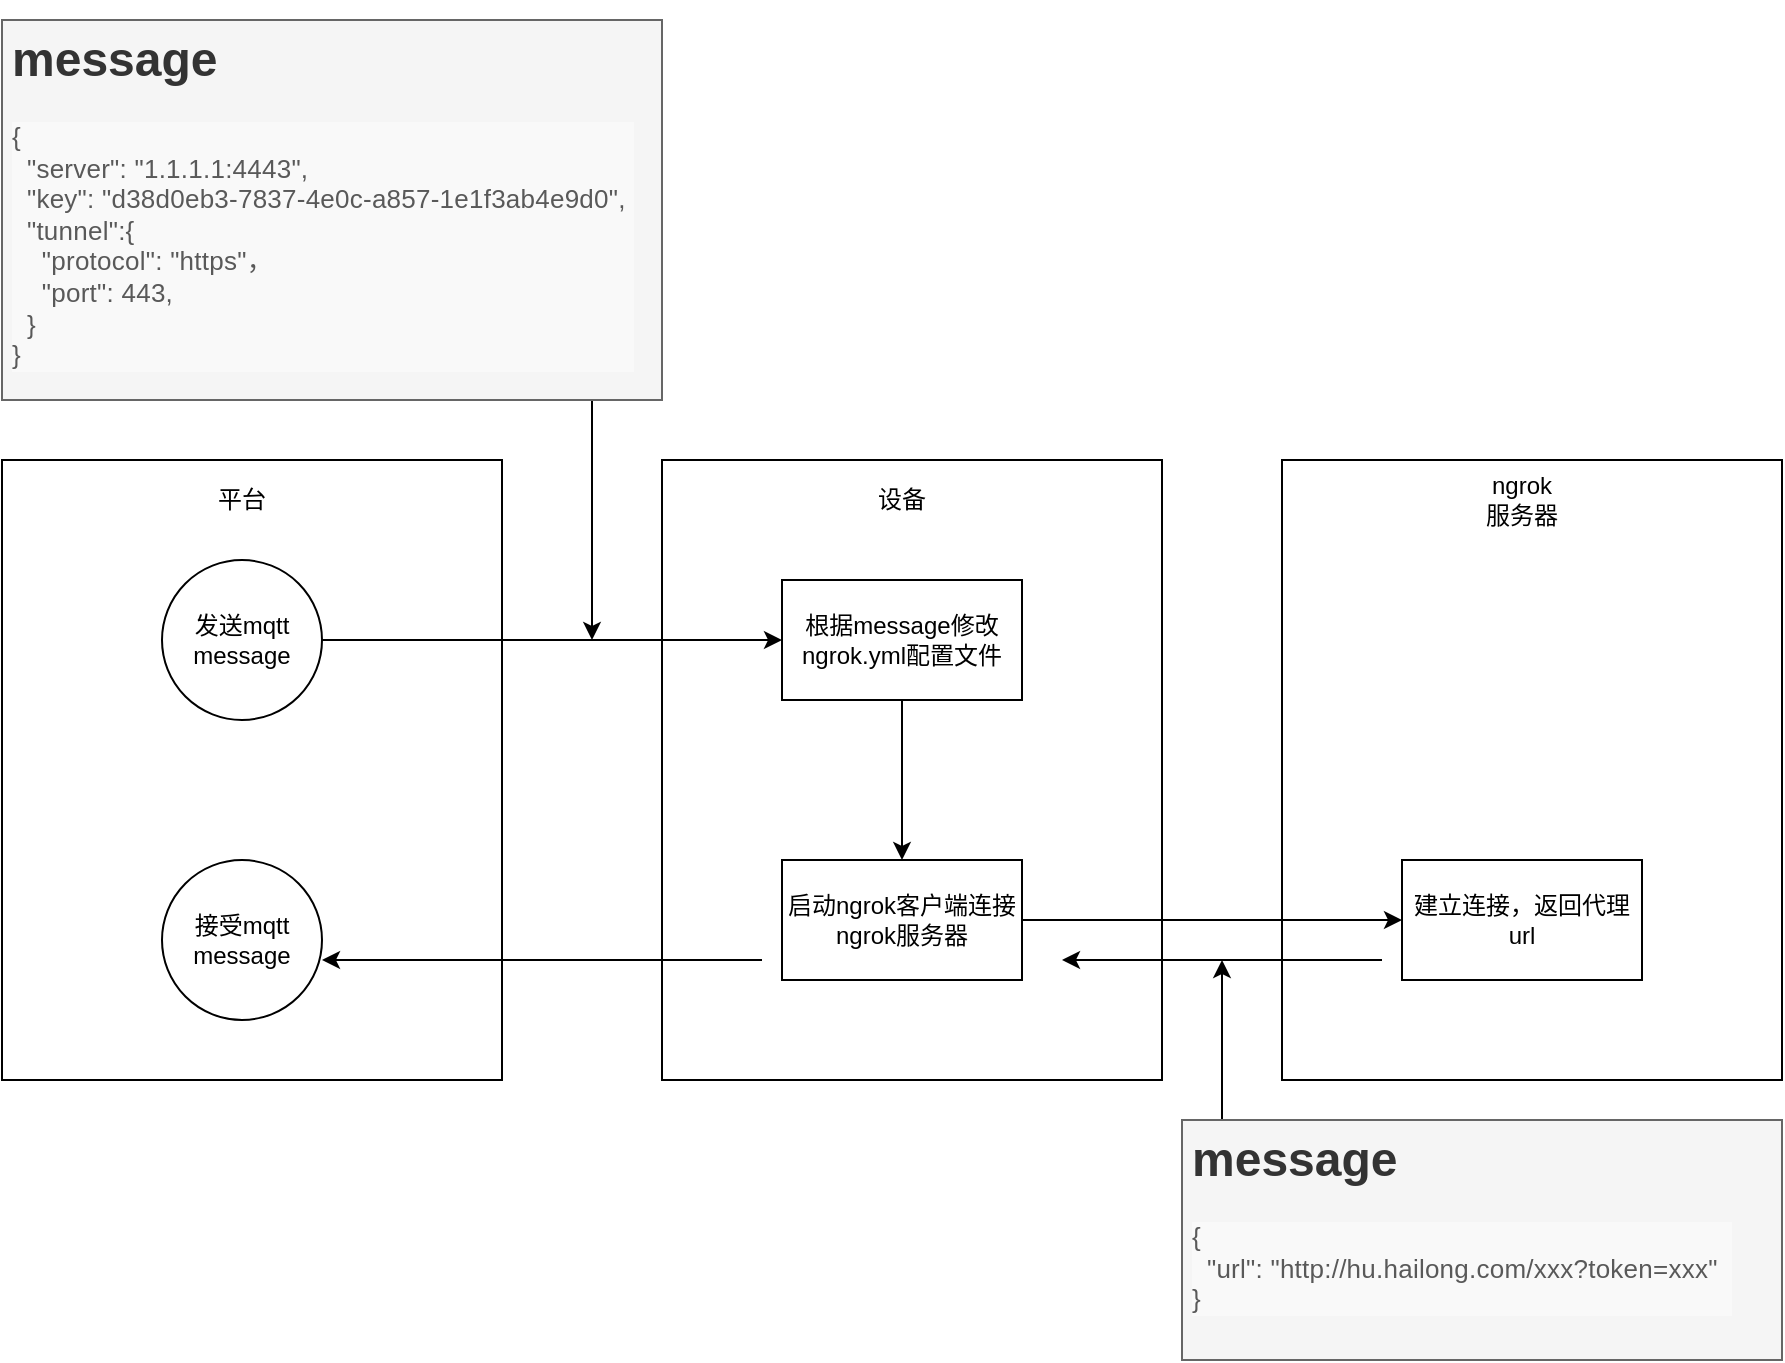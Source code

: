 <mxfile version="14.7.1" type="github">
  <diagram id="DqvLxxbkgls3zVLwa2Ui" name="Page-1">
    <mxGraphModel dx="2249" dy="1931" grid="1" gridSize="10" guides="1" tooltips="1" connect="1" arrows="1" fold="1" page="1" pageScale="1" pageWidth="827" pageHeight="1169" math="0" shadow="0">
      <root>
        <mxCell id="0" />
        <mxCell id="1" parent="0" />
        <mxCell id="g6jKSNpaKEoggSbXmEaC-20" value="" style="rounded=0;whiteSpace=wrap;html=1;" vertex="1" parent="1">
          <mxGeometry x="-80" y="180" width="250" height="310" as="geometry" />
        </mxCell>
        <mxCell id="g6jKSNpaKEoggSbXmEaC-12" value="" style="rounded=0;whiteSpace=wrap;html=1;" vertex="1" parent="1">
          <mxGeometry x="560" y="180" width="250" height="310" as="geometry" />
        </mxCell>
        <mxCell id="g6jKSNpaKEoggSbXmEaC-6" value="" style="rounded=0;whiteSpace=wrap;html=1;" vertex="1" parent="1">
          <mxGeometry x="250" y="180" width="250" height="310" as="geometry" />
        </mxCell>
        <mxCell id="g6jKSNpaKEoggSbXmEaC-3" value="" style="edgeStyle=orthogonalEdgeStyle;rounded=0;orthogonalLoop=1;jettySize=auto;html=1;" edge="1" parent="1" source="g6jKSNpaKEoggSbXmEaC-1" target="g6jKSNpaKEoggSbXmEaC-2">
          <mxGeometry relative="1" as="geometry" />
        </mxCell>
        <mxCell id="g6jKSNpaKEoggSbXmEaC-1" value="发送mqtt message" style="ellipse;whiteSpace=wrap;html=1;aspect=fixed;" vertex="1" parent="1">
          <mxGeometry y="230" width="80" height="80" as="geometry" />
        </mxCell>
        <mxCell id="g6jKSNpaKEoggSbXmEaC-9" value="" style="edgeStyle=orthogonalEdgeStyle;rounded=0;orthogonalLoop=1;jettySize=auto;html=1;" edge="1" parent="1" source="g6jKSNpaKEoggSbXmEaC-2" target="g6jKSNpaKEoggSbXmEaC-8">
          <mxGeometry relative="1" as="geometry" />
        </mxCell>
        <mxCell id="g6jKSNpaKEoggSbXmEaC-2" value="根据message修改ngrok.yml配置文件" style="whiteSpace=wrap;html=1;" vertex="1" parent="1">
          <mxGeometry x="310" y="240" width="120" height="60" as="geometry" />
        </mxCell>
        <mxCell id="g6jKSNpaKEoggSbXmEaC-5" style="edgeStyle=orthogonalEdgeStyle;rounded=0;orthogonalLoop=1;jettySize=auto;html=1;" edge="1" parent="1" source="g6jKSNpaKEoggSbXmEaC-4">
          <mxGeometry relative="1" as="geometry">
            <mxPoint x="215" y="270" as="targetPoint" />
            <Array as="points">
              <mxPoint x="215" y="170" />
              <mxPoint x="215" y="170" />
            </Array>
          </mxGeometry>
        </mxCell>
        <mxCell id="g6jKSNpaKEoggSbXmEaC-4" value="&lt;h1&gt;message&lt;/h1&gt;&lt;div&gt;&lt;pre class=&quot;cm-s-default&quot; style=&quot;box-sizing: border-box ; margin-top: 0px ; margin-bottom: 0px ; overflow: visible ; border-radius: 0px ; border-width: 0px ; background: rgb(249 , 249 , 249) ; overflow-wrap: normal ; line-height: inherit ; z-index: 2 ; position: relative ; padding: 0px ; word-break: break-word&quot;&gt;&lt;span class=&quot;lake-preview-line&quot; style=&quot;box-sizing: border-box ; display: flex&quot;&gt;&lt;span class=&quot;lake-preview-codeblock-content&quot; style=&quot;box-sizing: border-box&quot;&gt;&lt;font color=&quot;#595959&quot; face=&quot;Helvetica&quot;&gt;&lt;span style=&quot;font-size: 13px ; letter-spacing: 0.12px&quot;&gt;{&lt;br&gt;  &quot;server&quot;: &quot;1.1.1.1:4443&quot;, &lt;br&gt;  &quot;key&quot;: &quot;d38d0eb3-7837-4e0c-a857-1e1f3ab4e9d0&quot;, &lt;br&gt;  &quot;tunnel&quot;:{&lt;br&gt;    &quot;protocol&quot;: &quot;https&quot;，&lt;br&gt;    &quot;port&quot;: 443, &lt;br&gt;  }&lt;br&gt;}&lt;/span&gt;&lt;/font&gt;&lt;font color=&quot;#595959&quot; face=&quot;inherit&quot;&gt;&lt;span style=&quot;letter-spacing: 0.12px&quot;&gt;&lt;br&gt;&lt;/span&gt;&lt;/font&gt;&lt;/span&gt;&lt;/span&gt;&lt;/pre&gt;&lt;/div&gt;" style="text;html=1;spacing=5;spacingTop=-20;whiteSpace=wrap;overflow=hidden;rounded=0;fillColor=#f5f5f5;strokeColor=#666666;fontColor=#333333;" vertex="1" parent="1">
          <mxGeometry x="-80" y="-40" width="330" height="190" as="geometry" />
        </mxCell>
        <mxCell id="g6jKSNpaKEoggSbXmEaC-7" value="设备" style="text;html=1;strokeColor=none;fillColor=none;align=center;verticalAlign=middle;whiteSpace=wrap;rounded=0;" vertex="1" parent="1">
          <mxGeometry x="350" y="190" width="40" height="20" as="geometry" />
        </mxCell>
        <mxCell id="g6jKSNpaKEoggSbXmEaC-18" value="" style="edgeStyle=orthogonalEdgeStyle;rounded=0;orthogonalLoop=1;jettySize=auto;html=1;" edge="1" parent="1" source="g6jKSNpaKEoggSbXmEaC-8" target="g6jKSNpaKEoggSbXmEaC-17">
          <mxGeometry relative="1" as="geometry" />
        </mxCell>
        <mxCell id="g6jKSNpaKEoggSbXmEaC-8" value="启动ngrok客户端连接ngrok服务器" style="whiteSpace=wrap;html=1;" vertex="1" parent="1">
          <mxGeometry x="310" y="380" width="120" height="60" as="geometry" />
        </mxCell>
        <mxCell id="g6jKSNpaKEoggSbXmEaC-15" value="ngrok服务器" style="text;html=1;strokeColor=none;fillColor=none;align=center;verticalAlign=middle;whiteSpace=wrap;rounded=0;" vertex="1" parent="1">
          <mxGeometry x="660" y="190" width="40" height="20" as="geometry" />
        </mxCell>
        <mxCell id="g6jKSNpaKEoggSbXmEaC-17" value="建立连接，返回代理url" style="whiteSpace=wrap;html=1;" vertex="1" parent="1">
          <mxGeometry x="620" y="380" width="120" height="60" as="geometry" />
        </mxCell>
        <mxCell id="g6jKSNpaKEoggSbXmEaC-19" value="" style="endArrow=classic;html=1;" edge="1" parent="1">
          <mxGeometry width="50" height="50" relative="1" as="geometry">
            <mxPoint x="300" y="430" as="sourcePoint" />
            <mxPoint x="80" y="430" as="targetPoint" />
          </mxGeometry>
        </mxCell>
        <mxCell id="g6jKSNpaKEoggSbXmEaC-21" value="" style="endArrow=classic;html=1;" edge="1" parent="1">
          <mxGeometry width="50" height="50" relative="1" as="geometry">
            <mxPoint x="610" y="430" as="sourcePoint" />
            <mxPoint x="450" y="430" as="targetPoint" />
          </mxGeometry>
        </mxCell>
        <mxCell id="g6jKSNpaKEoggSbXmEaC-22" value="接受mqtt message" style="ellipse;whiteSpace=wrap;html=1;aspect=fixed;" vertex="1" parent="1">
          <mxGeometry y="380" width="80" height="80" as="geometry" />
        </mxCell>
        <mxCell id="g6jKSNpaKEoggSbXmEaC-26" style="edgeStyle=orthogonalEdgeStyle;rounded=0;orthogonalLoop=1;jettySize=auto;html=1;" edge="1" parent="1" source="g6jKSNpaKEoggSbXmEaC-24">
          <mxGeometry relative="1" as="geometry">
            <mxPoint x="530" y="430" as="targetPoint" />
            <Array as="points">
              <mxPoint x="530" y="530" />
              <mxPoint x="530" y="530" />
            </Array>
          </mxGeometry>
        </mxCell>
        <mxCell id="g6jKSNpaKEoggSbXmEaC-24" value="&lt;h1&gt;message&lt;/h1&gt;&lt;div&gt;&lt;pre class=&quot;cm-s-default&quot; style=&quot;box-sizing: border-box ; margin-top: 0px ; margin-bottom: 0px ; overflow: visible ; border-radius: 0px ; border-width: 0px ; background: rgb(249 , 249 , 249) ; overflow-wrap: normal ; line-height: inherit ; z-index: 2 ; position: relative ; padding: 0px ; word-break: break-word&quot;&gt;&lt;span class=&quot;lake-preview-line&quot; style=&quot;box-sizing: border-box ; display: flex&quot;&gt;&lt;span class=&quot;lake-preview-codeblock-content&quot; style=&quot;box-sizing: border-box&quot;&gt;&lt;font color=&quot;#595959&quot; face=&quot;Helvetica&quot;&gt;&lt;span style=&quot;font-size: 13px ; letter-spacing: 0.12px&quot;&gt;{&lt;br&gt;  &quot;url&quot;: &quot;&lt;/span&gt;&lt;span style=&quot;font-size: 13px ; letter-spacing: 0.12px&quot;&gt;http://hu.hailong.com/xxx?token=xxx&lt;/span&gt;&lt;/font&gt;&lt;span style=&quot;font-size: 13px ; letter-spacing: 0.12px ; color: rgb(89 , 89 , 89) ; font-family: &amp;#34;helvetica&amp;#34;&quot;&gt;&quot;&lt;br/&gt;}&lt;/span&gt;&lt;/span&gt;&lt;span class=&quot;lake-preview-codeblock-content&quot; style=&quot;box-sizing: border-box&quot;&gt;&lt;span style=&quot;font-size: 13px ; letter-spacing: 0.12px ; color: rgb(89 , 89 , 89) ; font-family: &amp;#34;helvetica&amp;#34;&quot;&gt;&lt;br&gt;&lt;/span&gt;&lt;/span&gt;&lt;span class=&quot;lake-preview-codeblock-content&quot; style=&quot;box-sizing: border-box&quot;&gt;&lt;font color=&quot;#595959&quot; face=&quot;Helvetica&quot;&gt;&lt;span style=&quot;font-size: 13px ; letter-spacing: 0.12px&quot;&gt;  &lt;/span&gt;&lt;/font&gt;&lt;font color=&quot;#595959&quot; face=&quot;inherit&quot;&gt;&lt;span style=&quot;letter-spacing: 0.12px&quot;&gt;&lt;br&gt;&lt;/span&gt;&lt;/font&gt;&lt;/span&gt;&lt;/span&gt;&lt;/pre&gt;&lt;/div&gt;" style="text;html=1;spacing=5;spacingTop=-20;whiteSpace=wrap;overflow=hidden;rounded=0;fillColor=#f5f5f5;strokeColor=#666666;fontColor=#333333;" vertex="1" parent="1">
          <mxGeometry x="510" y="510" width="300" height="120" as="geometry" />
        </mxCell>
        <mxCell id="g6jKSNpaKEoggSbXmEaC-27" value="平台" style="text;html=1;strokeColor=none;fillColor=none;align=center;verticalAlign=middle;whiteSpace=wrap;rounded=0;" vertex="1" parent="1">
          <mxGeometry x="20" y="190" width="40" height="20" as="geometry" />
        </mxCell>
      </root>
    </mxGraphModel>
  </diagram>
</mxfile>
